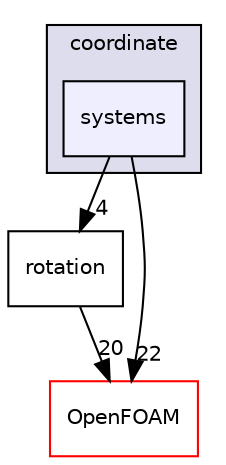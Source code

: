 digraph "src/meshTools/coordinate/systems" {
  bgcolor=transparent;
  compound=true
  node [ fontsize="10", fontname="Helvetica"];
  edge [ labelfontsize="10", labelfontname="Helvetica"];
  subgraph clusterdir_fcae8e4034cfc581908ed167c302db30 {
    graph [ bgcolor="#ddddee", pencolor="black", label="coordinate" fontname="Helvetica", fontsize="10", URL="dir_fcae8e4034cfc581908ed167c302db30.html"]
  dir_3e9c2e826588342ea3e539c06e308265 [shape=box, label="systems", style="filled", fillcolor="#eeeeff", pencolor="black", URL="dir_3e9c2e826588342ea3e539c06e308265.html"];
  }
  dir_4d41472ac5d622824a417f76a365df36 [shape=box label="rotation" URL="dir_4d41472ac5d622824a417f76a365df36.html"];
  dir_c5473ff19b20e6ec4dfe5c310b3778a8 [shape=box label="OpenFOAM" color="red" URL="dir_c5473ff19b20e6ec4dfe5c310b3778a8.html"];
  dir_4d41472ac5d622824a417f76a365df36->dir_c5473ff19b20e6ec4dfe5c310b3778a8 [headlabel="20", labeldistance=1.5 headhref="dir_001991_002151.html"];
  dir_3e9c2e826588342ea3e539c06e308265->dir_4d41472ac5d622824a417f76a365df36 [headlabel="4", labeldistance=1.5 headhref="dir_001992_001991.html"];
  dir_3e9c2e826588342ea3e539c06e308265->dir_c5473ff19b20e6ec4dfe5c310b3778a8 [headlabel="22", labeldistance=1.5 headhref="dir_001992_002151.html"];
}
